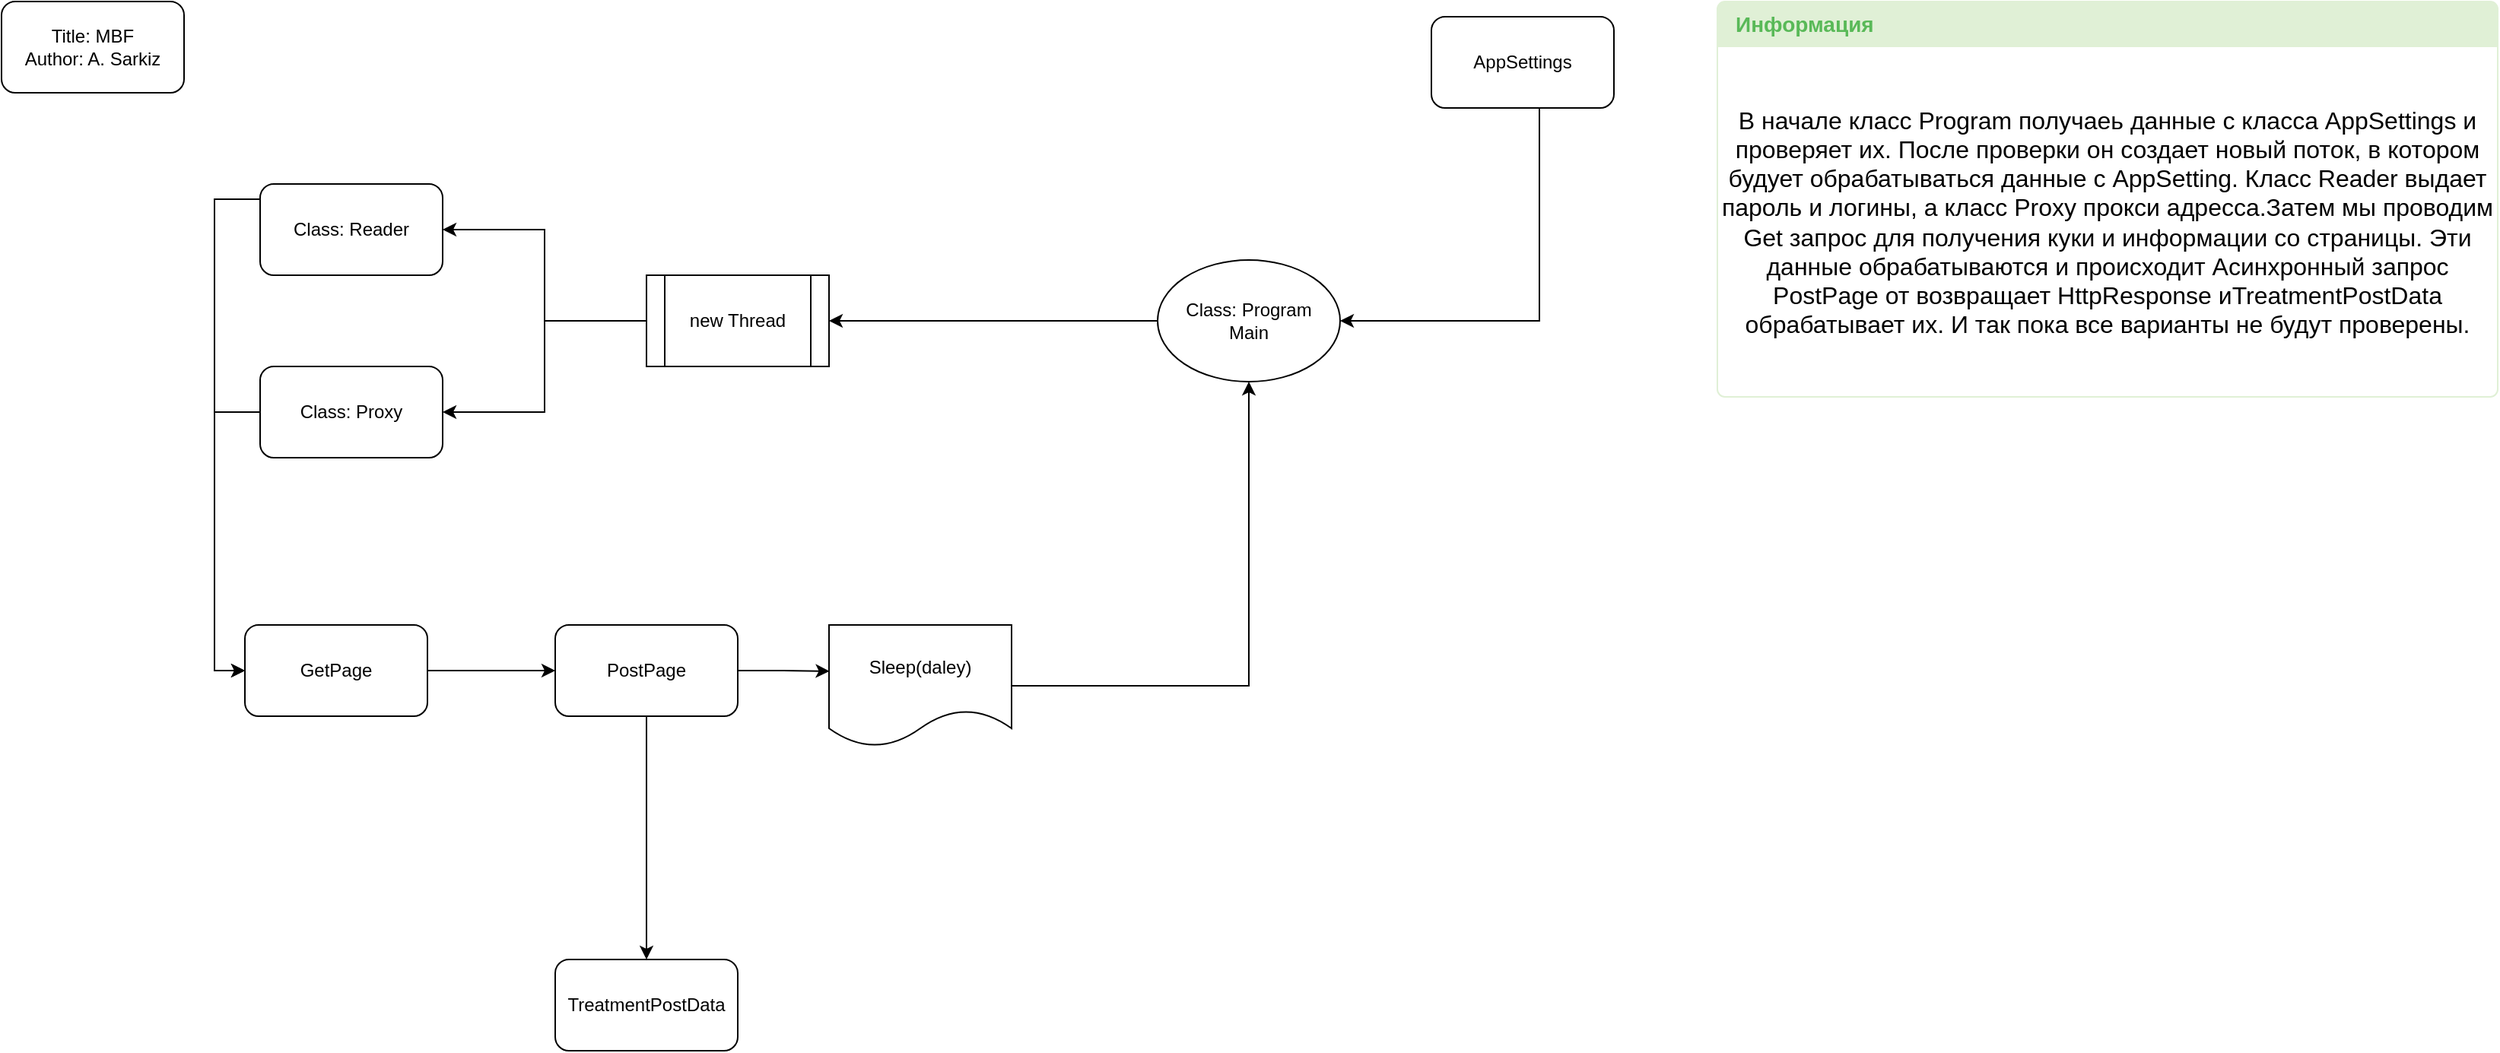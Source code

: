 <mxfile pages="1" version="11.2.2" type="device"><diagram id="Ht1M8jgEwFfnCIfOTk4-" name="Page-1"><mxGraphModel dx="3555" dy="2058" grid="1" gridSize="10" guides="1" tooltips="1" connect="1" arrows="1" fold="1" page="1" pageScale="1" pageWidth="1169" pageHeight="827" math="0" shadow="0"><root><mxCell id="0"/><mxCell id="1" parent="0"/><mxCell id="-hJfuQfQSVYzxcdDVoUd-2" value="" style="rounded=1;whiteSpace=wrap;html=1;" parent="1" vertex="1"><mxGeometry x="40" y="40" width="120" height="60" as="geometry"/></mxCell><mxCell id="-hJfuQfQSVYzxcdDVoUd-3" value="Title: MBF&lt;br&gt;Author: A. Sarkiz" style="text;html=1;strokeColor=none;fillColor=none;align=center;verticalAlign=middle;whiteSpace=wrap;rounded=0;" parent="1" vertex="1"><mxGeometry x="45" y="50" width="110" height="40" as="geometry"/></mxCell><mxCell id="-hJfuQfQSVYzxcdDVoUd-22" style="edgeStyle=orthogonalEdgeStyle;rounded=0;orthogonalLoop=1;jettySize=auto;html=1;exitX=0;exitY=0.5;exitDx=0;exitDy=0;entryX=1;entryY=0.5;entryDx=0;entryDy=0;" parent="1" source="-hJfuQfQSVYzxcdDVoUd-4" target="-hJfuQfQSVYzxcdDVoUd-21" edge="1"><mxGeometry relative="1" as="geometry"/></mxCell><mxCell id="-hJfuQfQSVYzxcdDVoUd-4" value="Class: Program&lt;br&gt;Main" style="ellipse;whiteSpace=wrap;html=1;" parent="1" vertex="1"><mxGeometry x="800" y="210" width="120" height="80" as="geometry"/></mxCell><mxCell id="-hJfuQfQSVYzxcdDVoUd-15" style="edgeStyle=orthogonalEdgeStyle;rounded=0;orthogonalLoop=1;jettySize=auto;html=1;entryX=0;entryY=0.5;entryDx=0;entryDy=0;" parent="1" source="-hJfuQfQSVYzxcdDVoUd-6" target="-hJfuQfQSVYzxcdDVoUd-13" edge="1"><mxGeometry relative="1" as="geometry"><Array as="points"><mxPoint x="180" y="170"/><mxPoint x="180" y="480"/></Array></mxGeometry></mxCell><mxCell id="-hJfuQfQSVYzxcdDVoUd-6" value="Class: Reader" style="rounded=1;whiteSpace=wrap;html=1;" parent="1" vertex="1"><mxGeometry x="210" y="160" width="120" height="60" as="geometry"/></mxCell><mxCell id="-hJfuQfQSVYzxcdDVoUd-16" style="edgeStyle=orthogonalEdgeStyle;rounded=0;orthogonalLoop=1;jettySize=auto;html=1;entryX=0;entryY=0.5;entryDx=0;entryDy=0;" parent="1" source="-hJfuQfQSVYzxcdDVoUd-8" target="-hJfuQfQSVYzxcdDVoUd-13" edge="1"><mxGeometry relative="1" as="geometry"><Array as="points"><mxPoint x="180" y="310"/><mxPoint x="180" y="480"/></Array></mxGeometry></mxCell><mxCell id="-hJfuQfQSVYzxcdDVoUd-8" value="Class: Proxy" style="rounded=1;whiteSpace=wrap;html=1;" parent="1" vertex="1"><mxGeometry x="210" y="280" width="120" height="60" as="geometry"/></mxCell><mxCell id="-hJfuQfQSVYzxcdDVoUd-12" style="edgeStyle=orthogonalEdgeStyle;rounded=0;orthogonalLoop=1;jettySize=auto;html=1;entryX=1;entryY=0.5;entryDx=0;entryDy=0;" parent="1" source="-hJfuQfQSVYzxcdDVoUd-11" target="-hJfuQfQSVYzxcdDVoUd-4" edge="1"><mxGeometry relative="1" as="geometry"><Array as="points"><mxPoint x="1051" y="250"/></Array></mxGeometry></mxCell><mxCell id="-hJfuQfQSVYzxcdDVoUd-11" value="AppSettings" style="rounded=1;whiteSpace=wrap;html=1;" parent="1" vertex="1"><mxGeometry x="980" y="50" width="120" height="60" as="geometry"/></mxCell><mxCell id="-hJfuQfQSVYzxcdDVoUd-18" style="edgeStyle=orthogonalEdgeStyle;rounded=0;orthogonalLoop=1;jettySize=auto;html=1;entryX=0;entryY=0.5;entryDx=0;entryDy=0;" parent="1" source="-hJfuQfQSVYzxcdDVoUd-13" target="-hJfuQfQSVYzxcdDVoUd-17" edge="1"><mxGeometry relative="1" as="geometry"/></mxCell><mxCell id="-hJfuQfQSVYzxcdDVoUd-13" value="GetPage" style="rounded=1;whiteSpace=wrap;html=1;" parent="1" vertex="1"><mxGeometry x="200" y="450" width="120" height="60" as="geometry"/></mxCell><mxCell id="-hJfuQfQSVYzxcdDVoUd-20" style="edgeStyle=orthogonalEdgeStyle;rounded=0;orthogonalLoop=1;jettySize=auto;html=1;exitX=1;exitY=0.5;exitDx=0;exitDy=0;entryX=0.002;entryY=0.38;entryDx=0;entryDy=0;entryPerimeter=0;" parent="1" source="-hJfuQfQSVYzxcdDVoUd-17" target="-hJfuQfQSVYzxcdDVoUd-19" edge="1"><mxGeometry relative="1" as="geometry"/></mxCell><mxCell id="-hJfuQfQSVYzxcdDVoUd-26" style="edgeStyle=orthogonalEdgeStyle;rounded=0;orthogonalLoop=1;jettySize=auto;html=1;entryX=0.5;entryY=0;entryDx=0;entryDy=0;" parent="1" source="-hJfuQfQSVYzxcdDVoUd-17" target="-hJfuQfQSVYzxcdDVoUd-27" edge="1"><mxGeometry relative="1" as="geometry"><mxPoint x="464" y="630" as="targetPoint"/></mxGeometry></mxCell><mxCell id="-hJfuQfQSVYzxcdDVoUd-17" value="PostPage" style="rounded=1;whiteSpace=wrap;html=1;" parent="1" vertex="1"><mxGeometry x="404" y="450" width="120" height="60" as="geometry"/></mxCell><mxCell id="-hJfuQfQSVYzxcdDVoUd-25" style="edgeStyle=orthogonalEdgeStyle;rounded=0;orthogonalLoop=1;jettySize=auto;html=1;entryX=0.5;entryY=1;entryDx=0;entryDy=0;" parent="1" source="-hJfuQfQSVYzxcdDVoUd-19" target="-hJfuQfQSVYzxcdDVoUd-4" edge="1"><mxGeometry relative="1" as="geometry"><mxPoint x="920" y="360" as="targetPoint"/></mxGeometry></mxCell><mxCell id="-hJfuQfQSVYzxcdDVoUd-19" value="Sleep(daley)" style="shape=document;whiteSpace=wrap;html=1;boundedLbl=1;" parent="1" vertex="1"><mxGeometry x="584" y="450" width="120" height="80" as="geometry"/></mxCell><mxCell id="-hJfuQfQSVYzxcdDVoUd-23" style="edgeStyle=orthogonalEdgeStyle;rounded=0;orthogonalLoop=1;jettySize=auto;html=1;entryX=1;entryY=0.5;entryDx=0;entryDy=0;" parent="1" source="-hJfuQfQSVYzxcdDVoUd-21" target="-hJfuQfQSVYzxcdDVoUd-6" edge="1"><mxGeometry relative="1" as="geometry"><Array as="points"><mxPoint x="397" y="250"/><mxPoint x="397" y="190"/></Array></mxGeometry></mxCell><mxCell id="-hJfuQfQSVYzxcdDVoUd-24" style="edgeStyle=orthogonalEdgeStyle;rounded=0;orthogonalLoop=1;jettySize=auto;html=1;entryX=1;entryY=0.5;entryDx=0;entryDy=0;" parent="1" source="-hJfuQfQSVYzxcdDVoUd-21" target="-hJfuQfQSVYzxcdDVoUd-8" edge="1"><mxGeometry relative="1" as="geometry"/></mxCell><mxCell id="-hJfuQfQSVYzxcdDVoUd-21" value="new Thread" style="shape=process;whiteSpace=wrap;html=1;backgroundOutline=1;" parent="1" vertex="1"><mxGeometry x="464" y="220" width="120" height="60" as="geometry"/></mxCell><mxCell id="-hJfuQfQSVYzxcdDVoUd-27" value="&lt;div&gt;TreatmentPostData&lt;/div&gt;" style="rounded=1;whiteSpace=wrap;html=1;" parent="1" vertex="1"><mxGeometry x="404" y="670" width="120" height="60" as="geometry"/></mxCell><mxCell id="1r7IDSM5GqkgmiUvDqty-11" value="&lt;font style=&quot;font-size: 16px&quot;&gt;В начале класс Program получаеь данные с класса AppSettings и проверяет их. После проверки он создает новый поток, в котором будует обрабатываться данные с AppSetting. Класс Reader выдает пароль и логины, а класс Proxy прокси адресса.Затем мы проводим Get запрос для получения куки и информации со страницы. Эти данные обрабатываются и происходит Асинхронный запрос PostPage от возвращает HttpResponse иTreatmentPostData обрабатывает их. И так пока все варианты не будут проверены.&lt;br&gt;&lt;/font&gt;" style="html=1;shadow=0;dashed=0;shape=mxgraph.bootstrap.rrect;align=center;rSize=5;strokeColor=#E0F0D6;fillColor=#ffffff;fontColor=#000000;spacingTop=30;whiteSpace=wrap;labelBackgroundColor=#ffffff;" vertex="1" parent="1"><mxGeometry x="1168" y="40" width="513" height="260" as="geometry"/></mxCell><mxCell id="1r7IDSM5GqkgmiUvDqty-12" value="Информация" style="html=1;shadow=0;dashed=0;shape=mxgraph.bootstrap.topButton;rSize=5;strokeColor=none;fillColor=#E0F0D6;fontColor=#59B958;fontSize=14;fontStyle=1;align=left;spacingLeft=10;whiteSpace=wrap;resizeWidth=1;" vertex="1" parent="1r7IDSM5GqkgmiUvDqty-11"><mxGeometry width="513" height="30" relative="1" as="geometry"/></mxCell></root></mxGraphModel></diagram></mxfile>